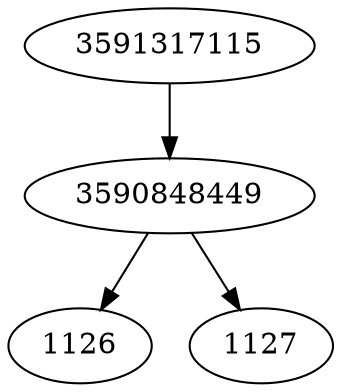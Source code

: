 strict digraph  {
3590848449;
3591317115;
1126;
1127;
3590848449 -> 1126;
3590848449 -> 1127;
3591317115 -> 3590848449;
}
